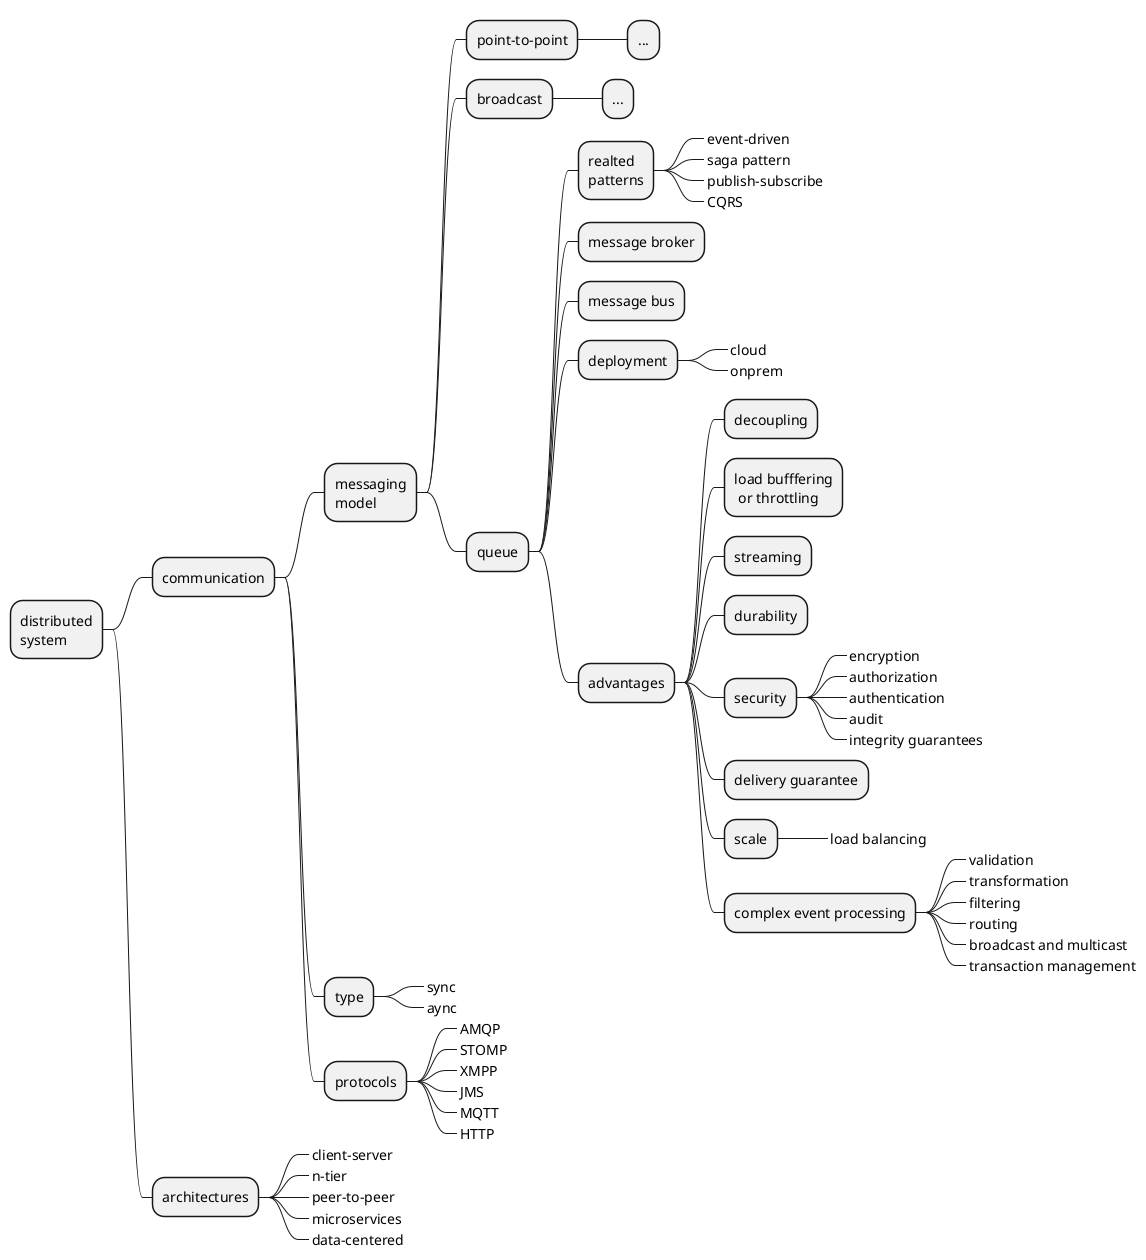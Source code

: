 @startmindmap

+ distributed\nsystem
++ communication

+++ messaging\nmodel

++++ point-to-point
+++++ ...

++++ broadcast
+++++ ...

++++ queue

+++++ realted\npatterns
++++++_ event-driven
++++++_ saga pattern
++++++_ publish–subscribe
++++++_ CQRS

+++++ message broker
+++++ message bus

+++++ deployment
++++++_ cloud
++++++_ onprem

+++++ advantages
++++++ decoupling
++++++ load bufffering\n or throttling

++++++ streaming
++++++ durability

++++++ security
+++++++_ encryption
+++++++_ authorization
+++++++_ authentication
+++++++_ audit
+++++++_ integrity guarantees

++++++ delivery guarantee
++++++ scale
+++++++_ load balancing

++++++ complex event processing
+++++++_ validation
+++++++_ transformation
+++++++_ filtering
+++++++_ routing
+++++++_ broadcast and multicast
+++++++_ transaction management

+++ type
++++_ sync
++++_ aync

+++ protocols
++++_ AMQP
++++_ STOMP
++++_ XMPP
++++_ JMS
++++_ MQTT
++++_ HTTP

++ architectures
+++_ client–server
+++_ n-tier
+++_ peer-to-peer
+++_ microservices
+++_ data-centered

@endmindmap
